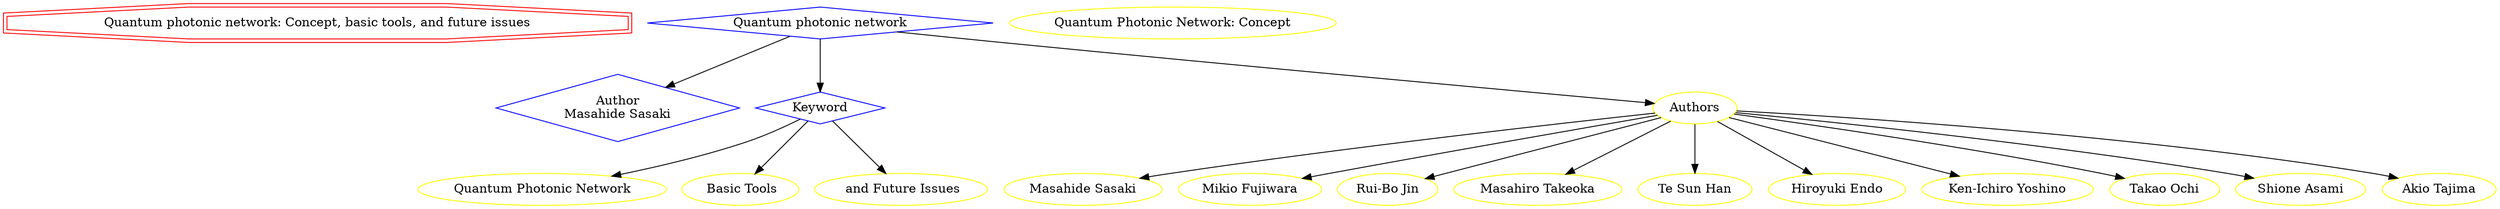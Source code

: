 strict digraph mind_map15 {
	node [color=red shape=doubleoctagon]
	"Quantum photonic network: Concept, basic tools, and future issues"
	node [color=blue shape=diamond]
	"Author
Masahide Sasaki"
	Keyword
	"Quantum photonic network":" Concept, basic tools, and future issues" -> "Author
Masahide Sasaki"
	"Quantum photonic network":" Concept, basic tools, and future issues" -> Keyword
	node [color=yellow shape=ellipse]
	"Quantum Photonic Network: Concept"
	Keyword -> "Quantum Photonic Network":" Concept"
	" Basic Tools"
	Keyword -> " Basic Tools"
	" and Future Issues"
	Keyword -> " and Future Issues"
	"Quantum photonic network":" Concept, basic tools, and future issues" -> Authors
	Authors -> "Masahide Sasaki"
	Authors -> "Mikio Fujiwara"
	Authors -> "Rui-Bo Jin"
	Authors -> "Masahiro Takeoka"
	Authors -> "Te Sun Han"
	Authors -> "Hiroyuki Endo"
	Authors -> "Ken-Ichiro Yoshino"
	Authors -> "Takao Ochi"
	Authors -> "Shione Asami"
	Authors -> "Akio Tajima"
}
